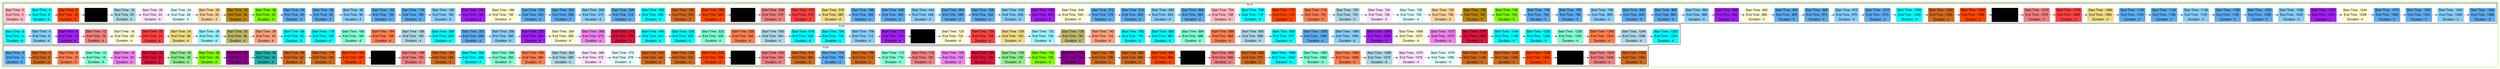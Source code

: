 digraph G {

fontname="Helvetica,Arial,sans-serif"
node [fontname="Helvetica,Arial,sans-serif"]
edge [fontname="Helvetica,Arial,sans-serif"]
graph [rankdir = "LR"];
node [fontsize = "20" shape = "ellipse"];

    subgraph cluster_Mod_0{
        color =chartreuse
        style = bold
        subgraph cluster_0{
           node [style=filled]
           color = black


            "node172" [
               label = "Start Time : 0 | End Time : 4 | Duration : 4"
               shape = "record"
               color = lightpink
            ]

            "node32" [
               label = "Start Time : 4 | End Time : 8 | Duration : 4"
               shape = "record"
               color = aqua
            ]

            "node56" [
               label = "Start Time : 8 | End Time : 12 | Duration : 4"
               shape = "record"
               color = orangered1
            ]

            "node114" [
               label = "Start Time : 12 | End Time : 16 | Duration : 4"
               shape = "record"
               color = cornflower
            ]

            "node146" [
               label = "Start Time : 16 | End Time : 20 | Duration : 4"
               shape = "record"
               color = lightblue
            ]

            "node72" [
               label = "Start Time : 20 | End Time : 24 | Duration : 4"
               shape = "record"
               color = thistle1
            ]

            "node162" [
               label = "Start Time : 24 | End Time : 28 | Duration : 4"
               shape = "record"
               color = lightcyan
            ]

            "node84" [
               label = "Start Time : 28 | End Time : 32 | Duration : 4"
               shape = "record"
               color = burlywood1
            ]

            "node130" [
               label = "Start Time : 32 | End Time : 36 | Duration : 4"
               shape = "record"
               color = darkgoldenrod
            ]

            "node136" [
               label = "Start Time : 36 | End Time : 40 | Duration : 4"
               shape = "record"
               color = lawngreen
            ]

            "node1" [
               label = "Start Time : 44 | End Time : 48 | Duration : 4"
               shape = "record"
               color = steelblue2
            ]

            "node2" [
               label = "Start Time : 88 | End Time : 92 | Duration : 4"
               shape = "record"
               color = steelblue2
            ]

            "node178" [
               label = "Start Time : 92 | End Time : 96 | Duration : 4"
               shape = "record"
               color = lightskyblue
            ]

            "node3" [
               label = "Start Time : 132 | End Time : 136 | Duration : 4"
               shape = "record"
               color = steelblue2
            ]

            "node4" [
               label = "Start Time : 176 | End Time : 180 | Duration : 4"
               shape = "record"
               color = steelblue2
            ]

            "node179" [
               label = "Start Time : 180 | End Time : 184 | Duration : 4"
               shape = "record"
               color = lightskyblue
            ]

            "node65" [
               label = "Start Time : 184 | End Time : 188 | Duration : 4"
               shape = "record"
               color = x11purple
            ]

            "node139" [
               label = "Start Time : 188 | End Time : 192 | Duration : 4"
               shape = "record"
               color = lemonchiffon
            ]

            "node5" [
               label = "Start Time : 220 | End Time : 224 | Duration : 4"
               shape = "record"
               color = steelblue2
            ]

            "node6" [
               label = "Start Time : 264 | End Time : 268 | Duration : 4"
               shape = "record"
               color = steelblue2
            ]

            "node180" [
               label = "Start Time : 268 | End Time : 272 | Duration : 4"
               shape = "record"
               color = lightskyblue
            ]

            "node7" [
               label = "Start Time : 308 | End Time : 312 | Duration : 4"
               shape = "record"
               color = steelblue2
            ]

            "node127" [
               label = "Start Time : 352 | End Time : 356 | Duration : 4"
               shape = "record"
               color = cyan
            ]

            "node94" [
               label = "Start Time : 356 | End Time : 360 | Duration : 4"
               shape = "record"
               color = chocolate
            ]

            "node58" [
               label = "Start Time : 360 | End Time : 364 | Duration : 4"
               shape = "record"
               color = orangered1
            ]

            "node116" [
               label = "Start Time : 364 | End Time : 368 | Duration : 4"
               shape = "record"
               color = cornflower
            ]

            "node156" [
               label = "Start Time : 368 | End Time : 372 | Duration : 4"
               shape = "record"
               color = lightcoral
            ]

            "node81" [
               label = "Start Time : 372 | End Time : 376 | Duration : 4"
               shape = "record"
               color = brown1
            ]

            "node167" [
               label = "Start Time : 376 | End Time : 380 | Duration : 4"
               shape = "record"
               color = lightgoldenrod
            ]

            "node9" [
               label = "Start Time : 396 | End Time : 400 | Duration : 4"
               shape = "record"
               color = steelblue2
            ]

            "node10" [
               label = "Start Time : 440 | End Time : 444 | Duration : 4"
               shape = "record"
               color = steelblue2
            ]

            "node182" [
               label = "Start Time : 444 | End Time : 448 | Duration : 4"
               shape = "record"
               color = lightskyblue
            ]

            "node11" [
               label = "Start Time : 484 | End Time : 488 | Duration : 4"
               shape = "record"
               color = steelblue2
            ]

            "node12" [
               label = "Start Time : 528 | End Time : 532 | Duration : 4"
               shape = "record"
               color = steelblue2
            ]

            "node183" [
               label = "Start Time : 532 | End Time : 536 | Duration : 4"
               shape = "record"
               color = lightskyblue
            ]

            "node67" [
               label = "Start Time : 536 | End Time : 540 | Duration : 4"
               shape = "record"
               color = x11purple
            ]

            "node141" [
               label = "Start Time : 540 | End Time : 544 | Duration : 4"
               shape = "record"
               color = lemonchiffon
            ]

            "node13" [
               label = "Start Time : 572 | End Time : 576 | Duration : 4"
               shape = "record"
               color = steelblue2
            ]

            "node14" [
               label = "Start Time : 616 | End Time : 620 | Duration : 4"
               shape = "record"
               color = steelblue2
            ]

            "node184" [
               label = "Start Time : 620 | End Time : 624 | Duration : 4"
               shape = "record"
               color = lightskyblue
            ]

            "node15" [
               label = "Start Time : 660 | End Time : 664 | Duration : 4"
               shape = "record"
               color = steelblue2
            ]

            "node173" [
               label = "Start Time : 704 | End Time : 708 | Duration : 4"
               shape = "record"
               color = lightpink
            ]

            "node40" [
               label = "Start Time : 708 | End Time : 712 | Duration : 4"
               shape = "record"
               color = aqua
            ]

            "node60" [
               label = "Start Time : 712 | End Time : 716 | Duration : 4"
               shape = "record"
               color = orangered1
            ]

            "node110" [
               label = "Start Time : 716 | End Time : 720 | Duration : 4"
               shape = "record"
               color = coral
            ]

            "node150" [
               label = "Start Time : 720 | End Time : 724 | Duration : 4"
               shape = "record"
               color = lightblue
            ]

            "node74" [
               label = "Start Time : 724 | End Time : 728 | Duration : 4"
               shape = "record"
               color = thistle1
            ]

            "node164" [
               label = "Start Time : 728 | End Time : 732 | Duration : 4"
               shape = "record"
               color = lightcyan
            ]

            "node85" [
               label = "Start Time : 732 | End Time : 736 | Duration : 4"
               shape = "record"
               color = burlywood1
            ]

            "node131" [
               label = "Start Time : 736 | End Time : 740 | Duration : 4"
               shape = "record"
               color = darkgoldenrod
            ]

            "node137" [
               label = "Start Time : 740 | End Time : 744 | Duration : 4"
               shape = "record"
               color = lawngreen
            ]

            "node17" [
               label = "Start Time : 748 | End Time : 752 | Duration : 4"
               shape = "record"
               color = steelblue2
            ]

            "node18" [
               label = "Start Time : 792 | End Time : 796 | Duration : 4"
               shape = "record"
               color = steelblue2
            ]

            "node186" [
               label = "Start Time : 796 | End Time : 800 | Duration : 4"
               shape = "record"
               color = lightskyblue
            ]

            "node19" [
               label = "Start Time : 836 | End Time : 840 | Duration : 4"
               shape = "record"
               color = steelblue2
            ]

            "node20" [
               label = "Start Time : 880 | End Time : 884 | Duration : 4"
               shape = "record"
               color = steelblue2
            ]

            "node187" [
               label = "Start Time : 884 | End Time : 888 | Duration : 4"
               shape = "record"
               color = lightskyblue
            ]

            "node69" [
               label = "Start Time : 888 | End Time : 892 | Duration : 4"
               shape = "record"
               color = x11purple
            ]

            "node143" [
               label = "Start Time : 892 | End Time : 896 | Duration : 4"
               shape = "record"
               color = lemonchiffon
            ]

            "node21" [
               label = "Start Time : 924 | End Time : 928 | Duration : 4"
               shape = "record"
               color = steelblue2
            ]

            "node22" [
               label = "Start Time : 968 | End Time : 972 | Duration : 4"
               shape = "record"
               color = steelblue2
            ]

            "node188" [
               label = "Start Time : 972 | End Time : 976 | Duration : 4"
               shape = "record"
               color = lightskyblue
            ]

            "node23" [
               label = "Start Time : 1012 | End Time : 1016 | Duration : 4"
               shape = "record"
               color = steelblue2
            ]

            "node129" [
               label = "Start Time : 1056 | End Time : 1060 | Duration : 4"
               shape = "record"
               color = cyan
            ]

            "node102" [
               label = "Start Time : 1060 | End Time : 1064 | Duration : 4"
               shape = "record"
               color = chocolate
            ]

            "node62" [
               label = "Start Time : 1064 | End Time : 1068 | Duration : 4"
               shape = "record"
               color = orangered1
            ]

            "node120" [
               label = "Start Time : 1068 | End Time : 1072 | Duration : 4"
               shape = "record"
               color = cornflower
            ]

            "node160" [
               label = "Start Time : 1072 | End Time : 1076 | Duration : 4"
               shape = "record"
               color = lightcoral
            ]

            "node83" [
               label = "Start Time : 1076 | End Time : 1080 | Duration : 4"
               shape = "record"
               color = brown1
            ]

            "node169" [
               label = "Start Time : 1080 | End Time : 1084 | Duration : 4"
               shape = "record"
               color = lightgoldenrod
            ]

            "node25" [
               label = "Start Time : 1100 | End Time : 1104 | Duration : 4"
               shape = "record"
               color = steelblue2
            ]

            "node26" [
               label = "Start Time : 1144 | End Time : 1148 | Duration : 4"
               shape = "record"
               color = steelblue2
            ]

            "node190" [
               label = "Start Time : 1148 | End Time : 1152 | Duration : 4"
               shape = "record"
               color = lightskyblue
            ]

            "node27" [
               label = "Start Time : 1188 | End Time : 1192 | Duration : 4"
               shape = "record"
               color = steelblue2
            ]

            "node28" [
               label = "Start Time : 1232 | End Time : 1236 | Duration : 4"
               shape = "record"
               color = steelblue2
            ]

            "node191" [
               label = "Start Time : 1236 | End Time : 1240 | Duration : 4"
               shape = "record"
               color = lightskyblue
            ]

            "node71" [
               label = "Start Time : 1240 | End Time : 1244 | Duration : 4"
               shape = "record"
               color = x11purple
            ]

            "node145" [
               label = "Start Time : 1244 | End Time : 1248 | Duration : 4"
               shape = "record"
               color = lemonchiffon
            ]

            "node29" [
               label = "Start Time : 1276 | End Time : 1280 | Duration : 4"
               shape = "record"
               color = steelblue2
            ]

            "node30" [
               label = "Start Time : 1320 | End Time : 1324 | Duration : 4"
               shape = "record"
               color = steelblue2
            ]

            "node192" [
               label = "Start Time : 1324 | End Time : 1328 | Duration : 4"
               shape = "record"
               color = lightskyblue
            ]

            "node31" [
               label = "Start Time : 1364 | End Time : 1368 | Duration : 4"
               shape = "record"
               color = steelblue2
            ]

            node172 -> node32 -> node56 -> node114 -> node146 -> node72 -> node162 -> node84 -> node130 -> node136 -> node1 -> node2 -> node178 -> node3 -> node4 -> node179 -> node65 -> node139 -> node5 -> node6 -> node180 -> node7 -> node127 -> node94 -> node58 -> node116 -> node156 -> node81 -> node167 -> node9 -> node10 -> node182 -> node11 -> node12 -> node183 -> node67 -> node141 -> node13 -> node14 -> node184 -> node15 -> node173 -> node40 -> node60 -> node110 -> node150 -> node74 -> node164 -> node85 -> node131 -> node137 -> node17 -> node18 -> node186 -> node19 -> node20 -> node187 -> node69 -> node143 -> node21 -> node22 -> node188 -> node23 -> node129 -> node102 -> node62 -> node120 -> node160 -> node83 -> node169 -> node25 -> node26 -> node190 -> node27 -> node28 -> node191 -> node71 -> node145 -> node29 -> node30 -> node192 -> node31

            label = "PC #1"

        }
        subgraph cluster_1{
           node [style=filled]
           color = black


            "node126" [
               label = "Start Time : 0 | End Time : 4 | Duration : 4"
               shape = "record"
               color = cyan
            ]

            "node177" [
               label = "Start Time : 4 | End Time : 8 | Duration : 4"
               shape = "record"
               color = lightskyblue
            ]

            "node64" [
               label = "Start Time : 8 | End Time : 12 | Duration : 4"
               shape = "record"
               color = x11purple
            ]

            "node154" [
               label = "Start Time : 12 | End Time : 16 | Duration : 4"
               shape = "record"
               color = lightcoral
            ]

            "node138" [
               label = "Start Time : 16 | End Time : 20 | Duration : 4"
               shape = "record"
               color = lemonchiffon
            ]

            "node80" [
               label = "Start Time : 20 | End Time : 24 | Duration : 4"
               shape = "record"
               color = brown1
            ]

            "node166" [
               label = "Start Time : 24 | End Time : 28 | Duration : 4"
               shape = "record"
               color = lightgoldenrod
            ]

            "node86" [
               label = "Start Time : 28 | End Time : 32 | Duration : 4"
               shape = "record"
               color = cadetblue1
            ]

            "node132" [
               label = "Start Time : 32 | End Time : 36 | Duration : 4"
               shape = "record"
               color = darkkhaki
            ]

            "node174" [
               label = "Start Time : 36 | End Time : 40 | Duration : 4"
               shape = "record"
               color = lightsalmon
            ]

            "node33" [
               label = "Start Time : 88 | End Time : 92 | Duration : 4"
               shape = "record"
               color = aqua
            ]

            "node34" [
               label = "Start Time : 176 | End Time : 180 | Duration : 4"
               shape = "record"
               color = aqua
            ]

            "node49" [
               label = "Start Time : 180 | End Time : 184 | Duration : 4"
               shape = "record"
               color = aquamarine
            ]

            "node107" [
               label = "Start Time : 184 | End Time : 188 | Duration : 4"
               shape = "record"
               color = coral
            ]

            "node147" [
               label = "Start Time : 188 | End Time : 192 | Duration : 4"
               shape = "record"
               color = lightblue
            ]

            "node35" [
               label = "Start Time : 264 | End Time : 268 | Duration : 4"
               shape = "record"
               color = aqua
            ]

            "node8" [
               label = "Start Time : 352 | End Time : 356 | Duration : 4"
               shape = "record"
               color = steelblue2
            ]

            "node181" [
               label = "Start Time : 356 | End Time : 360 | Duration : 4"
               shape = "record"
               color = lightskyblue
            ]

            "node66" [
               label = "Start Time : 360 | End Time : 364 | Duration : 4"
               shape = "record"
               color = x11purple
            ]

            "node140" [
               label = "Start Time : 364 | End Time : 368 | Duration : 4"
               shape = "record"
               color = lemonchiffon
            ]

            "node77" [
               label = "Start Time : 368 | End Time : 372 | Duration : 4"
               shape = "record"
               color = violet
            ]

            "node123" [
               label = "Start Time : 372 | End Time : 376 | Duration : 4"
               shape = "record"
               color = crimson
            ]

            "node37" [
               label = "Start Time : 440 | End Time : 444 | Duration : 4"
               shape = "record"
               color = aqua
            ]

            "node38" [
               label = "Start Time : 528 | End Time : 532 | Duration : 4"
               shape = "record"
               color = aqua
            ]

            "node51" [
               label = "Start Time : 532 | End Time : 536 | Duration : 4"
               shape = "record"
               color = aquamarine
            ]

            "node109" [
               label = "Start Time : 536 | End Time : 540 | Duration : 4"
               shape = "record"
               color = coral
            ]

            "node149" [
               label = "Start Time : 540 | End Time : 544 | Duration : 4"
               shape = "record"
               color = lightblue
            ]

            "node39" [
               label = "Start Time : 616 | End Time : 620 | Duration : 4"
               shape = "record"
               color = aqua
            ]

            "node128" [
               label = "Start Time : 704 | End Time : 708 | Duration : 4"
               shape = "record"
               color = cyan
            ]

            "node185" [
               label = "Start Time : 708 | End Time : 712 | Duration : 4"
               shape = "record"
               color = lightskyblue
            ]

            "node68" [
               label = "Start Time : 712 | End Time : 716 | Duration : 4"
               shape = "record"
               color = x11purple
            ]

            "node118" [
               label = "Start Time : 716 | End Time : 720 | Duration : 4"
               shape = "record"
               color = cornflower
            ]

            "node142" [
               label = "Start Time : 720 | End Time : 724 | Duration : 4"
               shape = "record"
               color = lemonchiffon
            ]

            "node82" [
               label = "Start Time : 724 | End Time : 728 | Duration : 4"
               shape = "record"
               color = brown1
            ]

            "node168" [
               label = "Start Time : 728 | End Time : 732 | Duration : 4"
               shape = "record"
               color = lightgoldenrod
            ]

            "node87" [
               label = "Start Time : 732 | End Time : 736 | Duration : 4"
               shape = "record"
               color = cadetblue1
            ]

            "node133" [
               label = "Start Time : 736 | End Time : 740 | Duration : 4"
               shape = "record"
               color = darkkhaki
            ]

            "node175" [
               label = "Start Time : 740 | End Time : 744 | Duration : 4"
               shape = "record"
               color = lightsalmon
            ]

            "node41" [
               label = "Start Time : 792 | End Time : 796 | Duration : 4"
               shape = "record"
               color = aqua
            ]

            "node42" [
               label = "Start Time : 880 | End Time : 884 | Duration : 4"
               shape = "record"
               color = aqua
            ]

            "node53" [
               label = "Start Time : 884 | End Time : 888 | Duration : 4"
               shape = "record"
               color = aquamarine
            ]

            "node111" [
               label = "Start Time : 888 | End Time : 892 | Duration : 4"
               shape = "record"
               color = coral
            ]

            "node151" [
               label = "Start Time : 892 | End Time : 896 | Duration : 4"
               shape = "record"
               color = lightblue
            ]

            "node43" [
               label = "Start Time : 968 | End Time : 972 | Duration : 4"
               shape = "record"
               color = aqua
            ]

            "node24" [
               label = "Start Time : 1056 | End Time : 1060 | Duration : 4"
               shape = "record"
               color = steelblue2
            ]

            "node189" [
               label = "Start Time : 1060 | End Time : 1064 | Duration : 4"
               shape = "record"
               color = lightskyblue
            ]

            "node70" [
               label = "Start Time : 1064 | End Time : 1068 | Duration : 4"
               shape = "record"
               color = x11purple
            ]

            "node144" [
               label = "Start Time : 1068 | End Time : 1072 | Duration : 4"
               shape = "record"
               color = lemonchiffon
            ]

            "node79" [
               label = "Start Time : 1072 | End Time : 1076 | Duration : 4"
               shape = "record"
               color = violet
            ]

            "node125" [
               label = "Start Time : 1076 | End Time : 1080 | Duration : 4"
               shape = "record"
               color = crimson
            ]

            "node45" [
               label = "Start Time : 1144 | End Time : 1148 | Duration : 4"
               shape = "record"
               color = aqua
            ]

            "node46" [
               label = "Start Time : 1232 | End Time : 1236 | Duration : 4"
               shape = "record"
               color = aqua
            ]

            "node55" [
               label = "Start Time : 1236 | End Time : 1240 | Duration : 4"
               shape = "record"
               color = aquamarine
            ]

            "node113" [
               label = "Start Time : 1240 | End Time : 1244 | Duration : 4"
               shape = "record"
               color = coral
            ]

            "node153" [
               label = "Start Time : 1244 | End Time : 1248 | Duration : 4"
               shape = "record"
               color = lightblue
            ]

            "node47" [
               label = "Start Time : 1320 | End Time : 1324 | Duration : 4"
               shape = "record"
               color = aqua
            ]

            node126 -> node177 -> node64 -> node154 -> node138 -> node80 -> node166 -> node86 -> node132 -> node174 -> node33 -> node34 -> node49 -> node107 -> node147 -> node35 -> node8 -> node181 -> node66 -> node140 -> node77 -> node123 -> node37 -> node38 -> node51 -> node109 -> node149 -> node39 -> node128 -> node185 -> node68 -> node118 -> node142 -> node82 -> node168 -> node87 -> node133 -> node175 -> node41 -> node42 -> node53 -> node111 -> node151 -> node43 -> node24 -> node189 -> node70 -> node144 -> node79 -> node125 -> node45 -> node46 -> node55 -> node113 -> node153 -> node47

            label = "PC #2"

        }
        subgraph cluster_2{
           node [style=filled]
           color = black


            "node0" [
               label = "Start Time : 0 | End Time : 4 | Duration : 4"
               shape = "record"
               color = steelblue2
            ]

            "node90" [
               label = "Start Time : 4 | End Time : 8 | Duration : 4"
               shape = "record"
               color = chocolate
            ]

            "node106" [
               label = "Start Time : 8 | End Time : 12 | Duration : 4"
               shape = "record"
               color = coral
            ]

            "node48" [
               label = "Start Time : 12 | End Time : 16 | Duration : 4"
               shape = "record"
               color = aquamarine
            ]

            "node76" [
               label = "Start Time : 16 | End Time : 20 | Duration : 4"
               shape = "record"
               color = violet
            ]

            "node122" [
               label = "Start Time : 20 | End Time : 24 | Duration : 4"
               shape = "record"
               color = crimson
            ]

            "node170" [
               label = "Start Time : 24 | End Time : 28 | Duration : 4"
               shape = "record"
               color = lightgreen
            ]

            "node88" [
               label = "Start Time : 28 | End Time : 32 | Duration : 4"
               shape = "record"
               color = chartreuse
            ]

            "node134" [
               label = "Start Time : 32 | End Time : 36 | Duration : 4"
               shape = "record"
               color = darkmagenta
            ]

            "node176" [
               label = "Start Time : 36 | End Time : 40 | Duration : 4"
               shape = "record"
               color = lightseagreen
            ]

            "node91" [
               label = "Start Time : 88 | End Time : 92 | Duration : 4"
               shape = "record"
               color = chocolate
            ]

            "node92" [
               label = "Start Time : 176 | End Time : 180 | Duration : 4"
               shape = "record"
               color = chocolate
            ]

            "node57" [
               label = "Start Time : 180 | End Time : 184 | Duration : 4"
               shape = "record"
               color = orangered1
            ]

            "node115" [
               label = "Start Time : 184 | End Time : 188 | Duration : 4"
               shape = "record"
               color = cornflower
            ]

            "node155" [
               label = "Start Time : 188 | End Time : 192 | Duration : 4"
               shape = "record"
               color = lightcoral
            ]

            "node93" [
               label = "Start Time : 264 | End Time : 268 | Duration : 4"
               shape = "record"
               color = chocolate
            ]

            "node36" [
               label = "Start Time : 352 | End Time : 356 | Duration : 4"
               shape = "record"
               color = aqua
            ]

            "node50" [
               label = "Start Time : 356 | End Time : 360 | Duration : 4"
               shape = "record"
               color = aquamarine
            ]

            "node108" [
               label = "Start Time : 360 | End Time : 364 | Duration : 4"
               shape = "record"
               color = coral
            ]

            "node148" [
               label = "Start Time : 364 | End Time : 368 | Duration : 4"
               shape = "record"
               color = lightblue
            ]

            "node73" [
               label = "Start Time : 368 | End Time : 372 | Duration : 4"
               shape = "record"
               color = thistle1
            ]

            "node163" [
               label = "Start Time : 372 | End Time : 376 | Duration : 4"
               shape = "record"
               color = lightcyan
            ]

            "node95" [
               label = "Start Time : 440 | End Time : 444 | Duration : 4"
               shape = "record"
               color = chocolate
            ]

            "node96" [
               label = "Start Time : 528 | End Time : 532 | Duration : 4"
               shape = "record"
               color = chocolate
            ]

            "node59" [
               label = "Start Time : 532 | End Time : 536 | Duration : 4"
               shape = "record"
               color = orangered1
            ]

            "node117" [
               label = "Start Time : 536 | End Time : 540 | Duration : 4"
               shape = "record"
               color = cornflower
            ]

            "node157" [
               label = "Start Time : 540 | End Time : 544 | Duration : 4"
               shape = "record"
               color = lightcoral
            ]

            "node97" [
               label = "Start Time : 616 | End Time : 620 | Duration : 4"
               shape = "record"
               color = chocolate
            ]

            "node16" [
               label = "Start Time : 704 | End Time : 708 | Duration : 4"
               shape = "record"
               color = steelblue2
            ]

            "node98" [
               label = "Start Time : 708 | End Time : 712 | Duration : 4"
               shape = "record"
               color = chocolate
            ]

            "node52" [
               label = "Start Time : 712 | End Time : 716 | Duration : 4"
               shape = "record"
               color = aquamarine
            ]

            "node158" [
               label = "Start Time : 716 | End Time : 720 | Duration : 4"
               shape = "record"
               color = lightcoral
            ]

            "node78" [
               label = "Start Time : 720 | End Time : 724 | Duration : 4"
               shape = "record"
               color = violet
            ]

            "node124" [
               label = "Start Time : 724 | End Time : 728 | Duration : 4"
               shape = "record"
               color = crimson
            ]

            "node171" [
               label = "Start Time : 728 | End Time : 732 | Duration : 4"
               shape = "record"
               color = lightgreen
            ]

            "node89" [
               label = "Start Time : 732 | End Time : 736 | Duration : 4"
               shape = "record"
               color = chartreuse
            ]

            "node135" [
               label = "Start Time : 736 | End Time : 740 | Duration : 4"
               shape = "record"
               color = darkmagenta
            ]

            "node99" [
               label = "Start Time : 792 | End Time : 796 | Duration : 4"
               shape = "record"
               color = chocolate
            ]

            "node100" [
               label = "Start Time : 880 | End Time : 884 | Duration : 4"
               shape = "record"
               color = chocolate
            ]

            "node61" [
               label = "Start Time : 884 | End Time : 888 | Duration : 4"
               shape = "record"
               color = orangered1
            ]

            "node119" [
               label = "Start Time : 888 | End Time : 892 | Duration : 4"
               shape = "record"
               color = cornflower
            ]

            "node159" [
               label = "Start Time : 892 | End Time : 896 | Duration : 4"
               shape = "record"
               color = lightcoral
            ]

            "node101" [
               label = "Start Time : 968 | End Time : 972 | Duration : 4"
               shape = "record"
               color = chocolate
            ]

            "node44" [
               label = "Start Time : 1056 | End Time : 1060 | Duration : 4"
               shape = "record"
               color = aqua
            ]

            "node54" [
               label = "Start Time : 1060 | End Time : 1064 | Duration : 4"
               shape = "record"
               color = aquamarine
            ]

            "node112" [
               label = "Start Time : 1064 | End Time : 1068 | Duration : 4"
               shape = "record"
               color = coral
            ]

            "node152" [
               label = "Start Time : 1068 | End Time : 1072 | Duration : 4"
               shape = "record"
               color = lightblue
            ]

            "node75" [
               label = "Start Time : 1072 | End Time : 1076 | Duration : 4"
               shape = "record"
               color = thistle1
            ]

            "node165" [
               label = "Start Time : 1076 | End Time : 1080 | Duration : 4"
               shape = "record"
               color = lightcyan
            ]

            "node103" [
               label = "Start Time : 1144 | End Time : 1148 | Duration : 4"
               shape = "record"
               color = chocolate
            ]

            "node104" [
               label = "Start Time : 1232 | End Time : 1236 | Duration : 4"
               shape = "record"
               color = chocolate
            ]

            "node63" [
               label = "Start Time : 1236 | End Time : 1240 | Duration : 4"
               shape = "record"
               color = orangered1
            ]

            "node121" [
               label = "Start Time : 1240 | End Time : 1244 | Duration : 4"
               shape = "record"
               color = cornflower
            ]

            "node161" [
               label = "Start Time : 1244 | End Time : 1248 | Duration : 4"
               shape = "record"
               color = lightcoral
            ]

            "node105" [
               label = "Start Time : 1320 | End Time : 1324 | Duration : 4"
               shape = "record"
               color = chocolate
            ]

            node0 -> node90 -> node106 -> node48 -> node76 -> node122 -> node170 -> node88 -> node134 -> node176 -> node91 -> node92 -> node57 -> node115 -> node155 -> node93 -> node36 -> node50 -> node108 -> node148 -> node73 -> node163 -> node95 -> node96 -> node59 -> node117 -> node157 -> node97 -> node16 -> node98 -> node52 -> node158 -> node78 -> node124 -> node171 -> node89 -> node135 -> node99 -> node100 -> node61 -> node119 -> node159 -> node101 -> node44 -> node54 -> node112 -> node152 -> node75 -> node165 -> node103 -> node104 -> node63 -> node121 -> node161 -> node105

            label = "PC #3"

        }
    }




}

